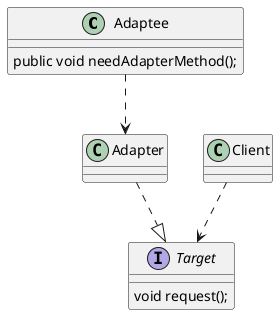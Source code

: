 @startuml
class Adaptee {
    public void needAdapterMethod();
}
interface Target {
    void request();
}
class Adapter

Adapter..|>Target
Adaptee..>Adapter
Client..>Target

@enduml